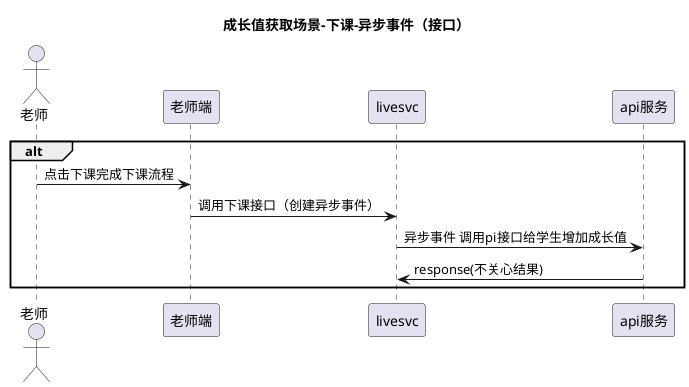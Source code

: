 
@startuml
title 成长值获取场景-下课-异步事件（接口）

alt

actor 老师

老师 -> 老师端: 点击下课完成下课流程
老师端 -> livesvc: 调用下课接口（创建异步事件）
livesvc -> api服务: 异步事件 调用pi接口给学生增加成长值
api服务 -> livesvc: response(不关心结果)

end

@enduml